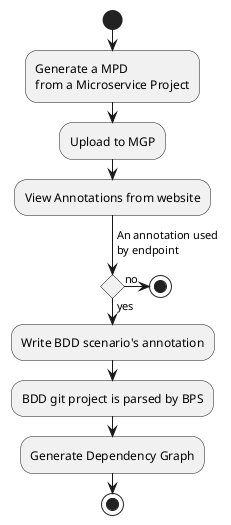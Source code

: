 @startuml
start
:Generate a MPD\nfrom a Microservice Project;
:Upload to MGP;
:View Annotations from website;
-> An annotation used \nby endpoint;
if() then(yes)
:Write BDD scenario's annotation;
:BDD git project is parsed by BPS;
:Generate Dependency Graph;
else (no)
stop
endif
stop
@enduml